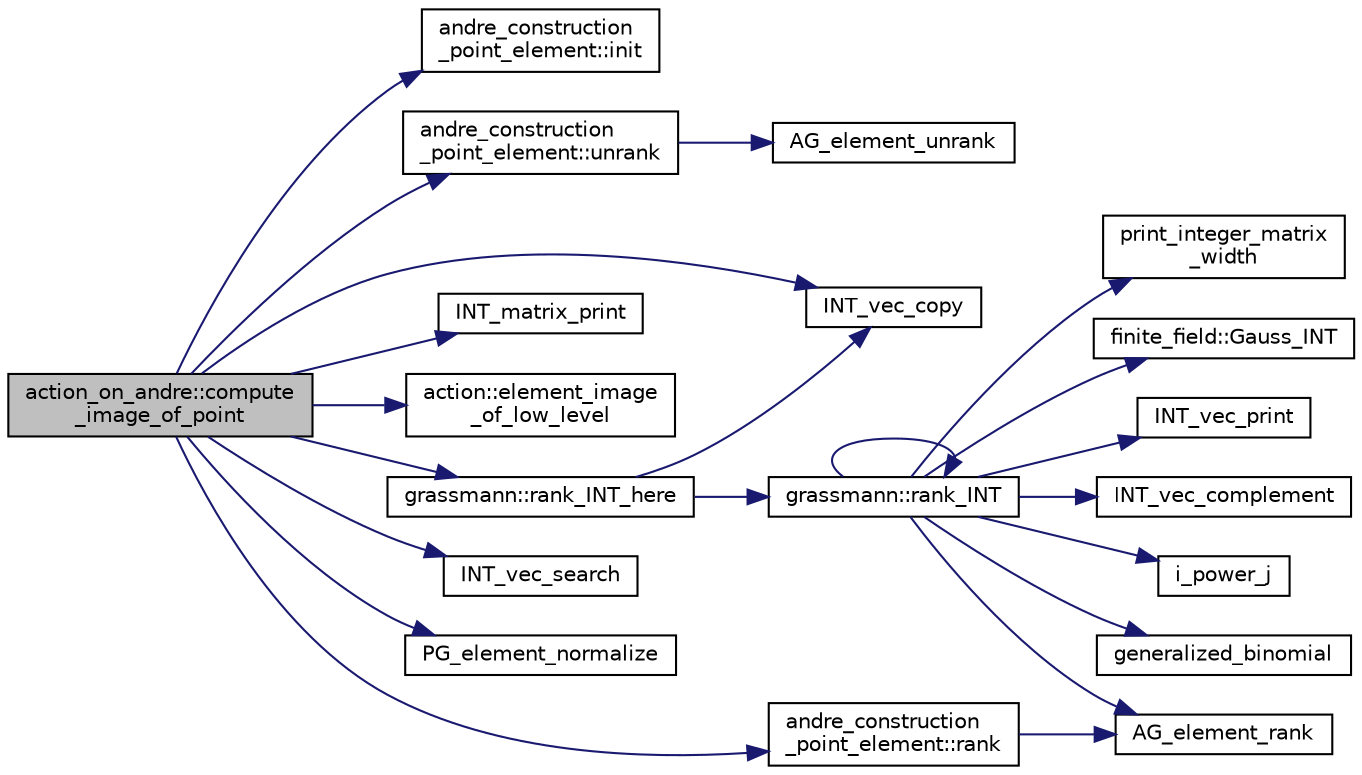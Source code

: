 digraph "action_on_andre::compute_image_of_point"
{
  edge [fontname="Helvetica",fontsize="10",labelfontname="Helvetica",labelfontsize="10"];
  node [fontname="Helvetica",fontsize="10",shape=record];
  rankdir="LR";
  Node496 [label="action_on_andre::compute\l_image_of_point",height=0.2,width=0.4,color="black", fillcolor="grey75", style="filled", fontcolor="black"];
  Node496 -> Node497 [color="midnightblue",fontsize="10",style="solid",fontname="Helvetica"];
  Node497 [label="andre_construction\l_point_element::init",height=0.2,width=0.4,color="black", fillcolor="white", style="filled",URL="$d3/d6a/classandre__construction__point__element.html#a010b5c30b835fc93e56cafe7b9f411d2"];
  Node496 -> Node498 [color="midnightblue",fontsize="10",style="solid",fontname="Helvetica"];
  Node498 [label="andre_construction\l_point_element::unrank",height=0.2,width=0.4,color="black", fillcolor="white", style="filled",URL="$d3/d6a/classandre__construction__point__element.html#a12bb396e845ab283cd00ef12a525c7e1"];
  Node498 -> Node499 [color="midnightblue",fontsize="10",style="solid",fontname="Helvetica"];
  Node499 [label="AG_element_unrank",height=0.2,width=0.4,color="black", fillcolor="white", style="filled",URL="$d4/d67/geometry_8h.html#a4a33b86c87b2879b97cfa1327abe2885"];
  Node496 -> Node500 [color="midnightblue",fontsize="10",style="solid",fontname="Helvetica"];
  Node500 [label="INT_vec_copy",height=0.2,width=0.4,color="black", fillcolor="white", style="filled",URL="$df/dbf/sajeeb_8_c.html#ac2d875e27e009af6ec04d17254d11075"];
  Node496 -> Node501 [color="midnightblue",fontsize="10",style="solid",fontname="Helvetica"];
  Node501 [label="INT_matrix_print",height=0.2,width=0.4,color="black", fillcolor="white", style="filled",URL="$d5/db4/io__and__os_8h.html#afd4180a24bef3a2b584668a4eaf607ff"];
  Node496 -> Node502 [color="midnightblue",fontsize="10",style="solid",fontname="Helvetica"];
  Node502 [label="action::element_image\l_of_low_level",height=0.2,width=0.4,color="black", fillcolor="white", style="filled",URL="$d2/d86/classaction.html#a45f6affc163c5034d1211f3cfa6db3a0"];
  Node496 -> Node503 [color="midnightblue",fontsize="10",style="solid",fontname="Helvetica"];
  Node503 [label="grassmann::rank_INT_here",height=0.2,width=0.4,color="black", fillcolor="white", style="filled",URL="$df/d02/classgrassmann.html#aaeab144aec85ec523f5a4d614a86d8d7"];
  Node503 -> Node500 [color="midnightblue",fontsize="10",style="solid",fontname="Helvetica"];
  Node503 -> Node504 [color="midnightblue",fontsize="10",style="solid",fontname="Helvetica"];
  Node504 [label="grassmann::rank_INT",height=0.2,width=0.4,color="black", fillcolor="white", style="filled",URL="$df/d02/classgrassmann.html#a1fa95ce7ecebd48b04c7a0dc75491184"];
  Node504 -> Node505 [color="midnightblue",fontsize="10",style="solid",fontname="Helvetica"];
  Node505 [label="print_integer_matrix\l_width",height=0.2,width=0.4,color="black", fillcolor="white", style="filled",URL="$d5/db4/io__and__os_8h.html#aa78f3e73fc2179251bd15adbcc31573f"];
  Node504 -> Node506 [color="midnightblue",fontsize="10",style="solid",fontname="Helvetica"];
  Node506 [label="finite_field::Gauss_INT",height=0.2,width=0.4,color="black", fillcolor="white", style="filled",URL="$df/d5a/classfinite__field.html#adb676d2e80341b53751326e3a58beb11"];
  Node504 -> Node507 [color="midnightblue",fontsize="10",style="solid",fontname="Helvetica"];
  Node507 [label="INT_vec_print",height=0.2,width=0.4,color="black", fillcolor="white", style="filled",URL="$df/dbf/sajeeb_8_c.html#a79a5901af0b47dd0d694109543c027fe"];
  Node504 -> Node508 [color="midnightblue",fontsize="10",style="solid",fontname="Helvetica"];
  Node508 [label="INT_vec_complement",height=0.2,width=0.4,color="black", fillcolor="white", style="filled",URL="$d5/db4/io__and__os_8h.html#a2a0a724647575fcd3090c763985eb81a"];
  Node504 -> Node509 [color="midnightblue",fontsize="10",style="solid",fontname="Helvetica"];
  Node509 [label="i_power_j",height=0.2,width=0.4,color="black", fillcolor="white", style="filled",URL="$de/dc5/algebra__and__number__theory_8h.html#a39b321523e8957d701618bb5cac542b5"];
  Node504 -> Node510 [color="midnightblue",fontsize="10",style="solid",fontname="Helvetica"];
  Node510 [label="generalized_binomial",height=0.2,width=0.4,color="black", fillcolor="white", style="filled",URL="$d2/d7c/combinatorics_8_c.html#a24762dc22e45175d18ec1ec1d2556ae8"];
  Node504 -> Node504 [color="midnightblue",fontsize="10",style="solid",fontname="Helvetica"];
  Node504 -> Node511 [color="midnightblue",fontsize="10",style="solid",fontname="Helvetica"];
  Node511 [label="AG_element_rank",height=0.2,width=0.4,color="black", fillcolor="white", style="filled",URL="$d4/d67/geometry_8h.html#ab2ac908d07dd8038fd996e26bdc75c17"];
  Node496 -> Node512 [color="midnightblue",fontsize="10",style="solid",fontname="Helvetica"];
  Node512 [label="INT_vec_search",height=0.2,width=0.4,color="black", fillcolor="white", style="filled",URL="$d5/de2/foundations_2data__structures_2data__structures_8h.html#ad103ef2316a1f671bdb68fd9cd9ba945"];
  Node496 -> Node513 [color="midnightblue",fontsize="10",style="solid",fontname="Helvetica"];
  Node513 [label="PG_element_normalize",height=0.2,width=0.4,color="black", fillcolor="white", style="filled",URL="$d4/d67/geometry_8h.html#a5a4c3c1158bad6bab0d786c616bd0996"];
  Node496 -> Node514 [color="midnightblue",fontsize="10",style="solid",fontname="Helvetica"];
  Node514 [label="andre_construction\l_point_element::rank",height=0.2,width=0.4,color="black", fillcolor="white", style="filled",URL="$d3/d6a/classandre__construction__point__element.html#a8054d4b0368eb6d315a6933051b4fd20"];
  Node514 -> Node511 [color="midnightblue",fontsize="10",style="solid",fontname="Helvetica"];
}
